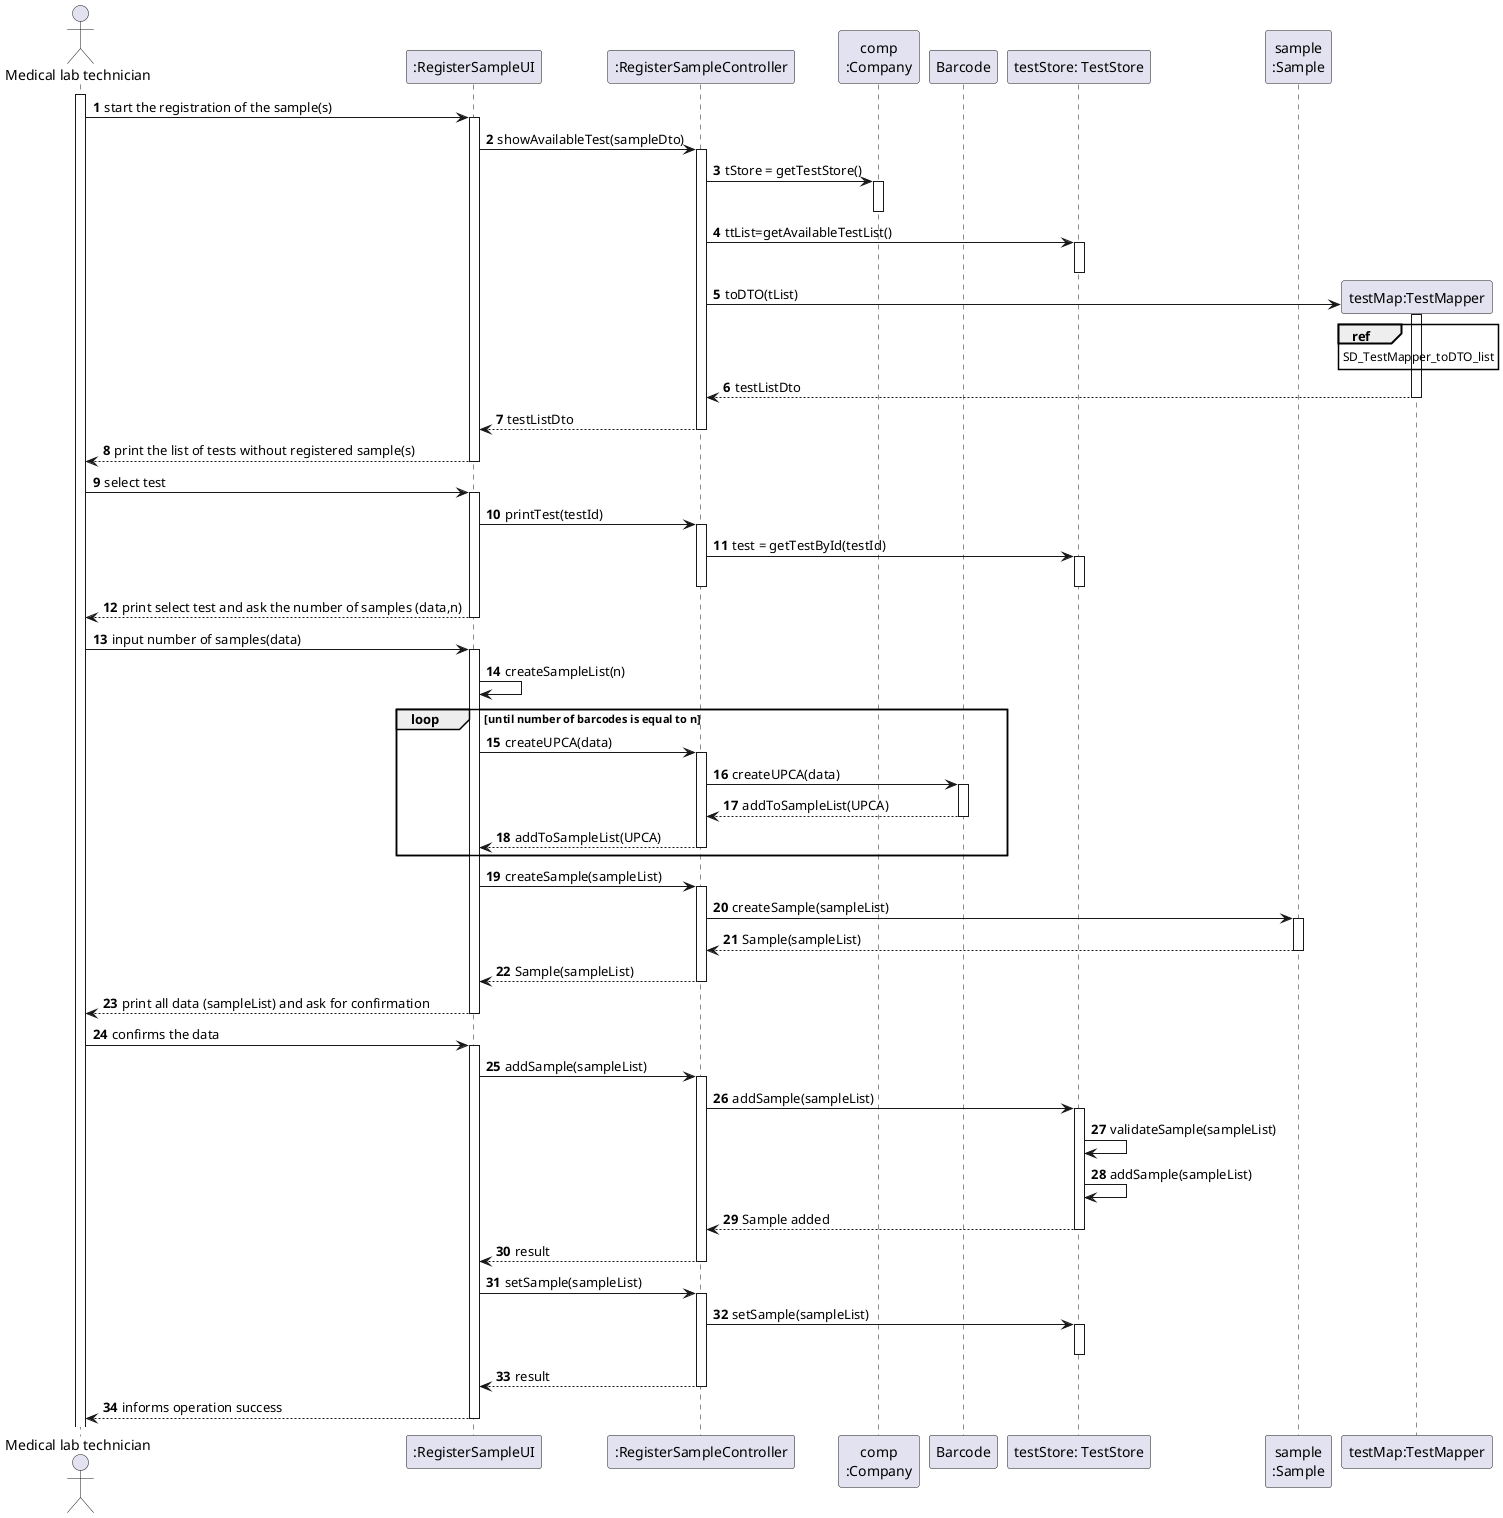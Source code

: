 @startuml
'https://plantuml.com/sequence-diagram

autonumber
actor "Medical lab technician" as Mlt

participant ":RegisterSampleUI" as UI
participant ":RegisterSampleController" as CTRL
participant "comp\n:Company" as COMP


participant "Barcode" as B

participant "testStore: TestStore" as TSTORE

participant "sample\n:Sample" as SAMPLE
participant "testMap:TestMapper" as TMAPPER

activate Mlt

    Mlt-> UI: start the registration of the sample(s)

    activate UI

        UI -> CTRL : showAvailableTest(sampleDto)

        activate CTRL

            CTRL -> COMP : tStore = getTestStore()
            activate COMP
            deactivate COMP
            CTRL -> TSTORE : ttList=getAvailableTestList()
            activate TSTORE
            deactivate TSTORE
            CTRL -> TMAPPER** : toDTO(tList)
            activate TMAPPER
            ref over TMAPPER
              SD_TestMapper_toDTO_list
            end ref
            TMAPPER --> CTRL : testListDto
            deactivate TMAPPER
            CTRL --> UI : testListDto

        deactivate CTRL

        UI --> Mlt: print the list of tests without registered sample(s)

    deactivate UI

    Mlt -> UI : select test

    activate UI

        UI -> CTRL : printTest(testId)
        activate CTRL
        CTRL -> TSTORE : test = getTestById(testId)
        activate TSTORE
        deactivate TSTORE
        deactivate CTRL

        UI --> Mlt: print select test and ask the number of samples (data,n)

    deactivate UI

    Mlt -> UI : input number of samples(data)

    activate UI
        UI->UI : createSampleList(n)
        loop until number of barcodes is equal to n
        UI -> CTRL : createUPCA(data)
        activate CTRL
        CTRL -> B : createUPCA(data)
        activate B
        B --> CTRL : addToSampleList(UPCA)
        deactivate B
        CTRL --> UI : addToSampleList(UPCA)
        deactivate CTRL
        end

        UI -> CTRL : createSample(sampleList)
        activate CTRL
        CTRL -> SAMPLE : createSample(sampleList)
        activate SAMPLE
        SAMPLE--> CTRL:Sample(sampleList)
        deactivate SAMPLE
        CTRL--> UI:Sample(sampleList)
        deactivate CTRL


        UI --> Mlt: print all data (sampleList) and ask for confirmation

    deactivate UI

Mlt -> UI :  confirms the data

    activate UI
         UI -> CTRL : addSample(sampleList)
         activate CTRL
         CTRL -> TSTORE : addSample(sampleList)
           activate TSTORE
           TSTORE -> TSTORE : validateSample(sampleList)
           TSTORE -> TSTORE : addSample(sampleList)

           TSTORE --> CTRL : Sample added

         deactivate TSTORE

          CTRL --> UI: result
         deactivate CTRL

         UI -> CTRL : setSample(sampleList)
         activate CTRL
         CTRL -> TSTORE : setSample(sampleList)
         activate TSTORE
         deactivate TSTORE

          CTRL --> UI: result
         deactivate CTRL

         UI --> Mlt : informs operation success

    deactivate UI



@enduml